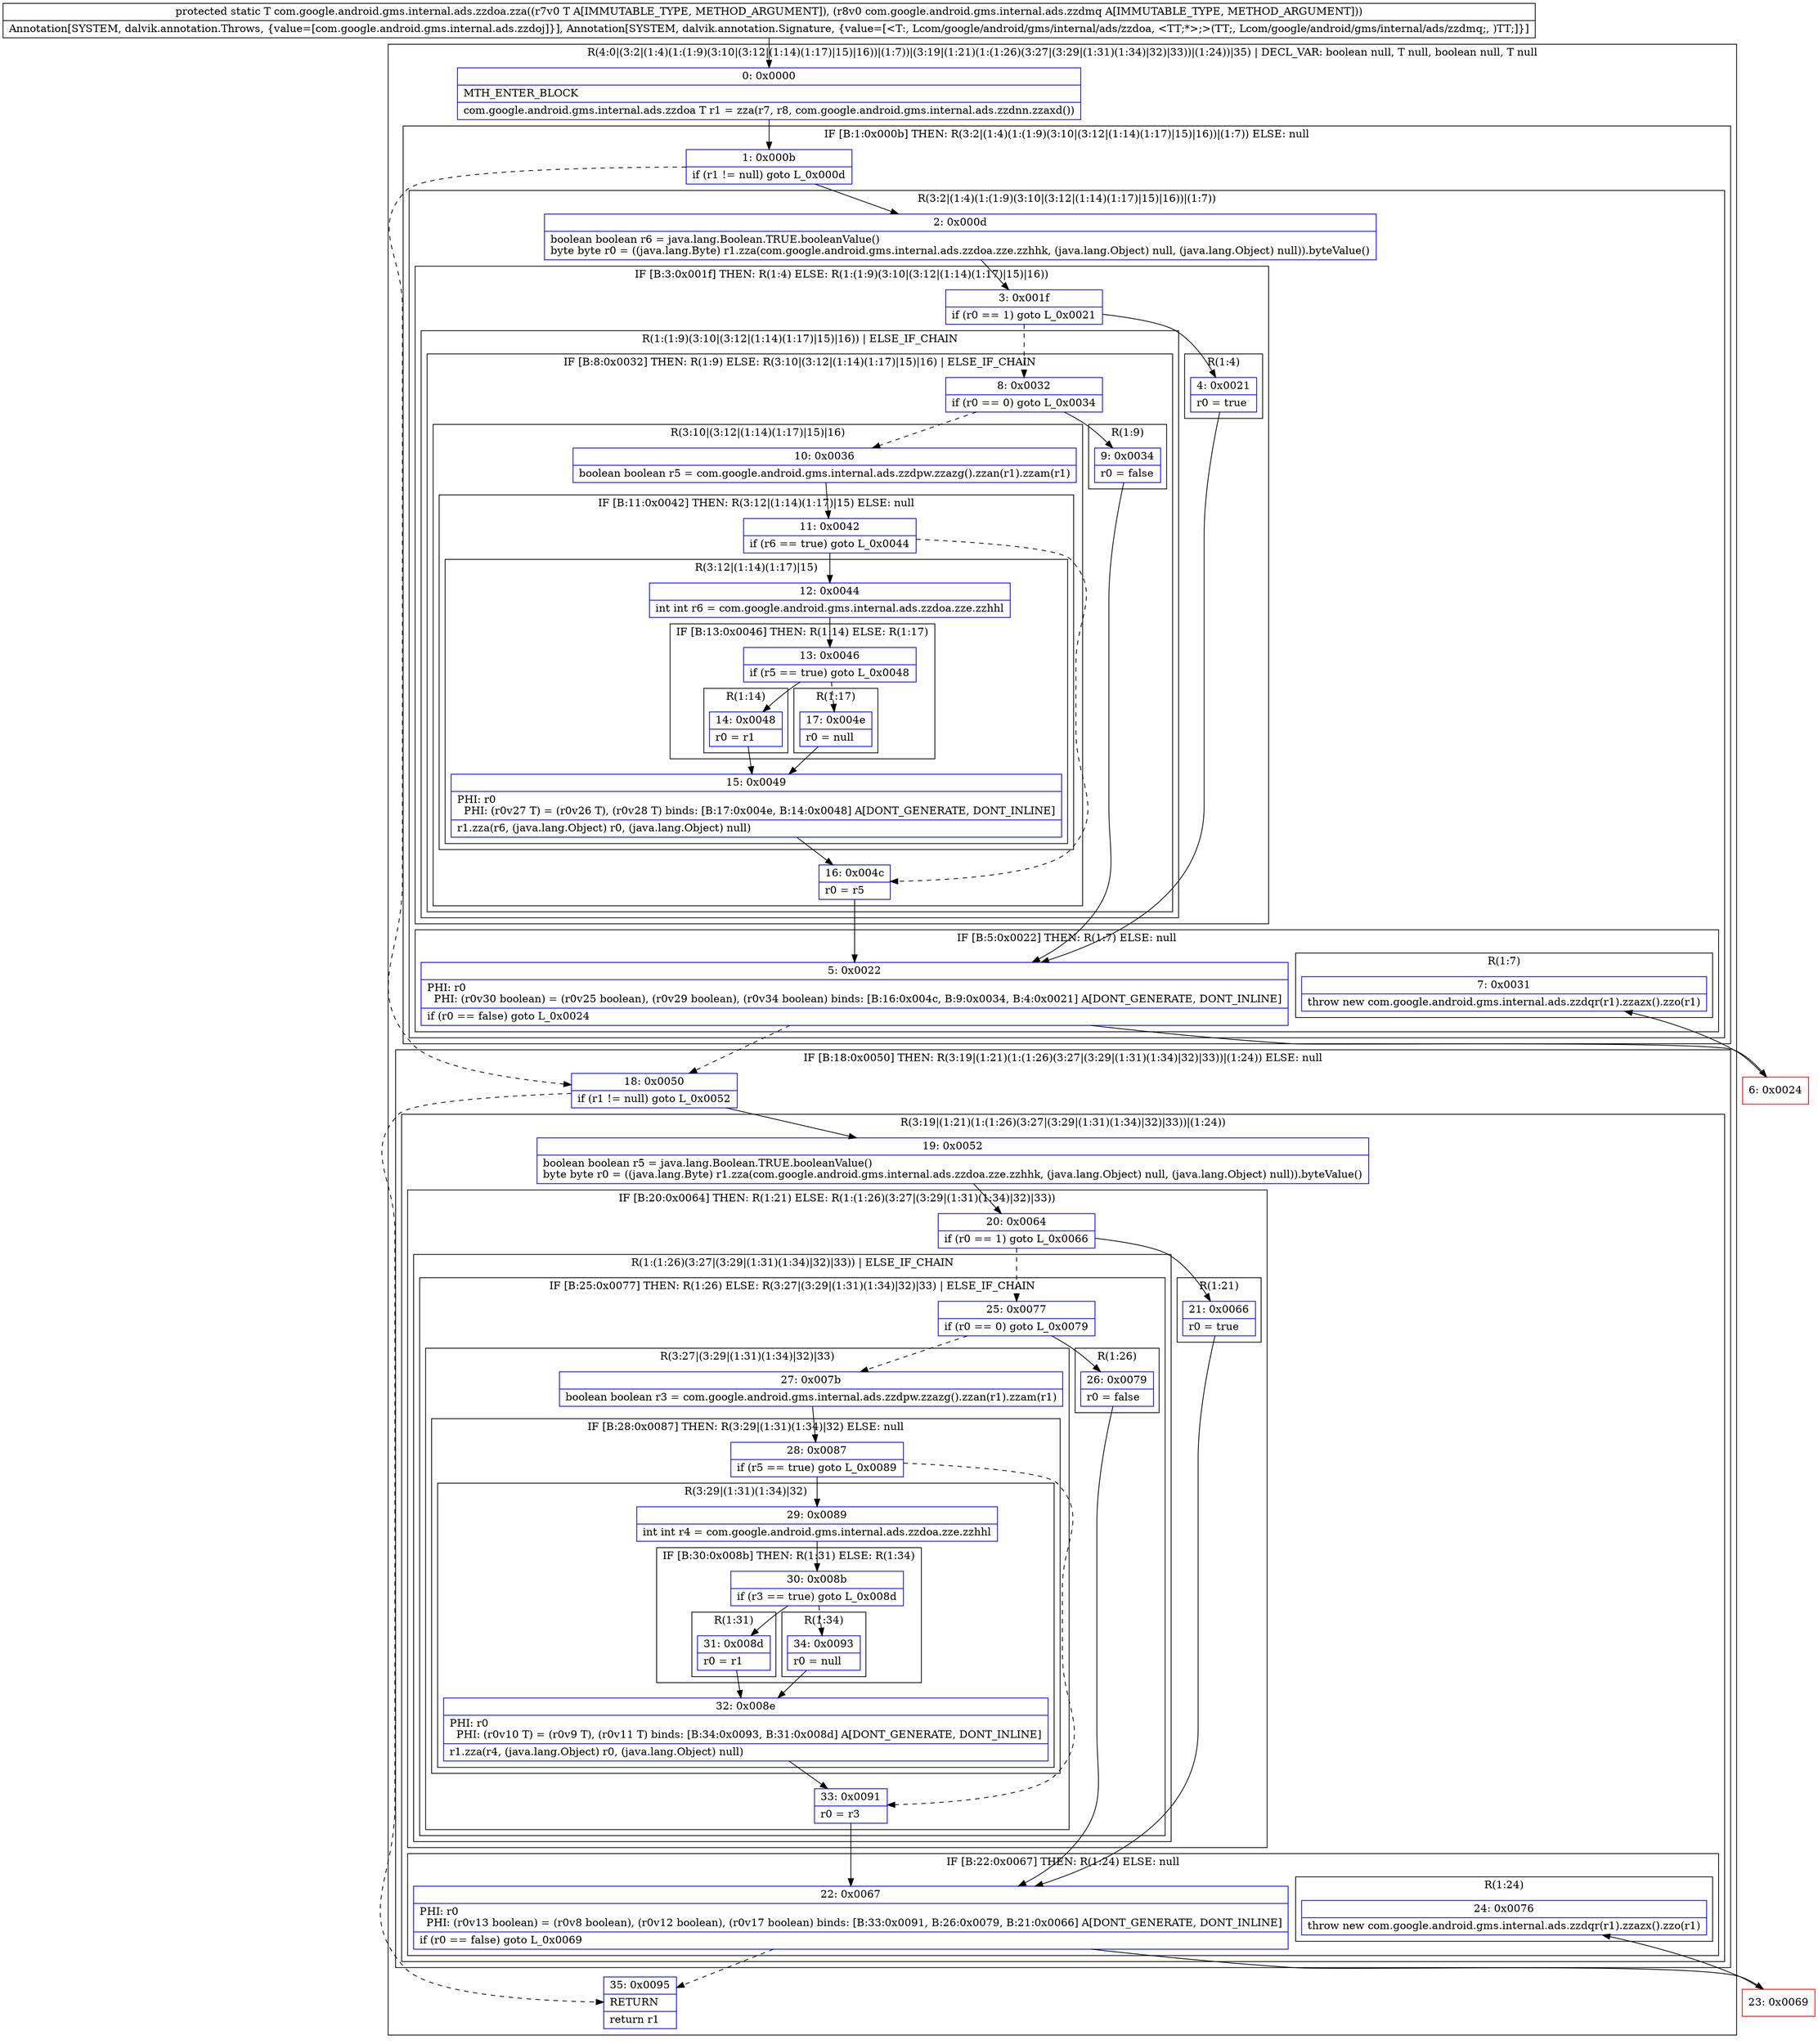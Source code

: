 digraph "CFG forcom.google.android.gms.internal.ads.zzdoa.zza(Lcom\/google\/android\/gms\/internal\/ads\/zzdoa;Lcom\/google\/android\/gms\/internal\/ads\/zzdmq;)Lcom\/google\/android\/gms\/internal\/ads\/zzdoa;" {
subgraph cluster_Region_1423578988 {
label = "R(4:0|(3:2|(1:4)(1:(1:9)(3:10|(3:12|(1:14)(1:17)|15)|16))|(1:7))|(3:19|(1:21)(1:(1:26)(3:27|(3:29|(1:31)(1:34)|32)|33))|(1:24))|35) | DECL_VAR: boolean null, T null, boolean null, T null\l";
node [shape=record,color=blue];
Node_0 [shape=record,label="{0\:\ 0x0000|MTH_ENTER_BLOCK\l|com.google.android.gms.internal.ads.zzdoa T r1 = zza(r7, r8, com.google.android.gms.internal.ads.zzdnn.zzaxd())\l}"];
subgraph cluster_IfRegion_1516612501 {
label = "IF [B:1:0x000b] THEN: R(3:2|(1:4)(1:(1:9)(3:10|(3:12|(1:14)(1:17)|15)|16))|(1:7)) ELSE: null";
node [shape=record,color=blue];
Node_1 [shape=record,label="{1\:\ 0x000b|if (r1 != null) goto L_0x000d\l}"];
subgraph cluster_Region_2080425462 {
label = "R(3:2|(1:4)(1:(1:9)(3:10|(3:12|(1:14)(1:17)|15)|16))|(1:7))";
node [shape=record,color=blue];
Node_2 [shape=record,label="{2\:\ 0x000d|boolean boolean r6 = java.lang.Boolean.TRUE.booleanValue()\lbyte byte r0 = ((java.lang.Byte) r1.zza(com.google.android.gms.internal.ads.zzdoa.zze.zzhhk, (java.lang.Object) null, (java.lang.Object) null)).byteValue()\l}"];
subgraph cluster_IfRegion_885438479 {
label = "IF [B:3:0x001f] THEN: R(1:4) ELSE: R(1:(1:9)(3:10|(3:12|(1:14)(1:17)|15)|16))";
node [shape=record,color=blue];
Node_3 [shape=record,label="{3\:\ 0x001f|if (r0 == 1) goto L_0x0021\l}"];
subgraph cluster_Region_924550254 {
label = "R(1:4)";
node [shape=record,color=blue];
Node_4 [shape=record,label="{4\:\ 0x0021|r0 = true\l}"];
}
subgraph cluster_Region_1869679719 {
label = "R(1:(1:9)(3:10|(3:12|(1:14)(1:17)|15)|16)) | ELSE_IF_CHAIN\l";
node [shape=record,color=blue];
subgraph cluster_IfRegion_1363211018 {
label = "IF [B:8:0x0032] THEN: R(1:9) ELSE: R(3:10|(3:12|(1:14)(1:17)|15)|16) | ELSE_IF_CHAIN\l";
node [shape=record,color=blue];
Node_8 [shape=record,label="{8\:\ 0x0032|if (r0 == 0) goto L_0x0034\l}"];
subgraph cluster_Region_907826274 {
label = "R(1:9)";
node [shape=record,color=blue];
Node_9 [shape=record,label="{9\:\ 0x0034|r0 = false\l}"];
}
subgraph cluster_Region_1580709792 {
label = "R(3:10|(3:12|(1:14)(1:17)|15)|16)";
node [shape=record,color=blue];
Node_10 [shape=record,label="{10\:\ 0x0036|boolean boolean r5 = com.google.android.gms.internal.ads.zzdpw.zzazg().zzan(r1).zzam(r1)\l}"];
subgraph cluster_IfRegion_1788896548 {
label = "IF [B:11:0x0042] THEN: R(3:12|(1:14)(1:17)|15) ELSE: null";
node [shape=record,color=blue];
Node_11 [shape=record,label="{11\:\ 0x0042|if (r6 == true) goto L_0x0044\l}"];
subgraph cluster_Region_765234097 {
label = "R(3:12|(1:14)(1:17)|15)";
node [shape=record,color=blue];
Node_12 [shape=record,label="{12\:\ 0x0044|int int r6 = com.google.android.gms.internal.ads.zzdoa.zze.zzhhl\l}"];
subgraph cluster_IfRegion_1610384380 {
label = "IF [B:13:0x0046] THEN: R(1:14) ELSE: R(1:17)";
node [shape=record,color=blue];
Node_13 [shape=record,label="{13\:\ 0x0046|if (r5 == true) goto L_0x0048\l}"];
subgraph cluster_Region_1523755645 {
label = "R(1:14)";
node [shape=record,color=blue];
Node_14 [shape=record,label="{14\:\ 0x0048|r0 = r1\l}"];
}
subgraph cluster_Region_1628825892 {
label = "R(1:17)";
node [shape=record,color=blue];
Node_17 [shape=record,label="{17\:\ 0x004e|r0 = null\l}"];
}
}
Node_15 [shape=record,label="{15\:\ 0x0049|PHI: r0 \l  PHI: (r0v27 T) = (r0v26 T), (r0v28 T) binds: [B:17:0x004e, B:14:0x0048] A[DONT_GENERATE, DONT_INLINE]\l|r1.zza(r6, (java.lang.Object) r0, (java.lang.Object) null)\l}"];
}
}
Node_16 [shape=record,label="{16\:\ 0x004c|r0 = r5\l}"];
}
}
}
}
subgraph cluster_IfRegion_826755354 {
label = "IF [B:5:0x0022] THEN: R(1:7) ELSE: null";
node [shape=record,color=blue];
Node_5 [shape=record,label="{5\:\ 0x0022|PHI: r0 \l  PHI: (r0v30 boolean) = (r0v25 boolean), (r0v29 boolean), (r0v34 boolean) binds: [B:16:0x004c, B:9:0x0034, B:4:0x0021] A[DONT_GENERATE, DONT_INLINE]\l|if (r0 == false) goto L_0x0024\l}"];
subgraph cluster_Region_1464452225 {
label = "R(1:7)";
node [shape=record,color=blue];
Node_7 [shape=record,label="{7\:\ 0x0031|throw new com.google.android.gms.internal.ads.zzdqr(r1).zzazx().zzo(r1)\l}"];
}
}
}
}
subgraph cluster_IfRegion_874574719 {
label = "IF [B:18:0x0050] THEN: R(3:19|(1:21)(1:(1:26)(3:27|(3:29|(1:31)(1:34)|32)|33))|(1:24)) ELSE: null";
node [shape=record,color=blue];
Node_18 [shape=record,label="{18\:\ 0x0050|if (r1 != null) goto L_0x0052\l}"];
subgraph cluster_Region_2079205060 {
label = "R(3:19|(1:21)(1:(1:26)(3:27|(3:29|(1:31)(1:34)|32)|33))|(1:24))";
node [shape=record,color=blue];
Node_19 [shape=record,label="{19\:\ 0x0052|boolean boolean r5 = java.lang.Boolean.TRUE.booleanValue()\lbyte byte r0 = ((java.lang.Byte) r1.zza(com.google.android.gms.internal.ads.zzdoa.zze.zzhhk, (java.lang.Object) null, (java.lang.Object) null)).byteValue()\l}"];
subgraph cluster_IfRegion_775444420 {
label = "IF [B:20:0x0064] THEN: R(1:21) ELSE: R(1:(1:26)(3:27|(3:29|(1:31)(1:34)|32)|33))";
node [shape=record,color=blue];
Node_20 [shape=record,label="{20\:\ 0x0064|if (r0 == 1) goto L_0x0066\l}"];
subgraph cluster_Region_1356248755 {
label = "R(1:21)";
node [shape=record,color=blue];
Node_21 [shape=record,label="{21\:\ 0x0066|r0 = true\l}"];
}
subgraph cluster_Region_324261034 {
label = "R(1:(1:26)(3:27|(3:29|(1:31)(1:34)|32)|33)) | ELSE_IF_CHAIN\l";
node [shape=record,color=blue];
subgraph cluster_IfRegion_1638205718 {
label = "IF [B:25:0x0077] THEN: R(1:26) ELSE: R(3:27|(3:29|(1:31)(1:34)|32)|33) | ELSE_IF_CHAIN\l";
node [shape=record,color=blue];
Node_25 [shape=record,label="{25\:\ 0x0077|if (r0 == 0) goto L_0x0079\l}"];
subgraph cluster_Region_1018974359 {
label = "R(1:26)";
node [shape=record,color=blue];
Node_26 [shape=record,label="{26\:\ 0x0079|r0 = false\l}"];
}
subgraph cluster_Region_845609739 {
label = "R(3:27|(3:29|(1:31)(1:34)|32)|33)";
node [shape=record,color=blue];
Node_27 [shape=record,label="{27\:\ 0x007b|boolean boolean r3 = com.google.android.gms.internal.ads.zzdpw.zzazg().zzan(r1).zzam(r1)\l}"];
subgraph cluster_IfRegion_393427772 {
label = "IF [B:28:0x0087] THEN: R(3:29|(1:31)(1:34)|32) ELSE: null";
node [shape=record,color=blue];
Node_28 [shape=record,label="{28\:\ 0x0087|if (r5 == true) goto L_0x0089\l}"];
subgraph cluster_Region_404416796 {
label = "R(3:29|(1:31)(1:34)|32)";
node [shape=record,color=blue];
Node_29 [shape=record,label="{29\:\ 0x0089|int int r4 = com.google.android.gms.internal.ads.zzdoa.zze.zzhhl\l}"];
subgraph cluster_IfRegion_848832291 {
label = "IF [B:30:0x008b] THEN: R(1:31) ELSE: R(1:34)";
node [shape=record,color=blue];
Node_30 [shape=record,label="{30\:\ 0x008b|if (r3 == true) goto L_0x008d\l}"];
subgraph cluster_Region_722619402 {
label = "R(1:31)";
node [shape=record,color=blue];
Node_31 [shape=record,label="{31\:\ 0x008d|r0 = r1\l}"];
}
subgraph cluster_Region_435349510 {
label = "R(1:34)";
node [shape=record,color=blue];
Node_34 [shape=record,label="{34\:\ 0x0093|r0 = null\l}"];
}
}
Node_32 [shape=record,label="{32\:\ 0x008e|PHI: r0 \l  PHI: (r0v10 T) = (r0v9 T), (r0v11 T) binds: [B:34:0x0093, B:31:0x008d] A[DONT_GENERATE, DONT_INLINE]\l|r1.zza(r4, (java.lang.Object) r0, (java.lang.Object) null)\l}"];
}
}
Node_33 [shape=record,label="{33\:\ 0x0091|r0 = r3\l}"];
}
}
}
}
subgraph cluster_IfRegion_1099543465 {
label = "IF [B:22:0x0067] THEN: R(1:24) ELSE: null";
node [shape=record,color=blue];
Node_22 [shape=record,label="{22\:\ 0x0067|PHI: r0 \l  PHI: (r0v13 boolean) = (r0v8 boolean), (r0v12 boolean), (r0v17 boolean) binds: [B:33:0x0091, B:26:0x0079, B:21:0x0066] A[DONT_GENERATE, DONT_INLINE]\l|if (r0 == false) goto L_0x0069\l}"];
subgraph cluster_Region_306722013 {
label = "R(1:24)";
node [shape=record,color=blue];
Node_24 [shape=record,label="{24\:\ 0x0076|throw new com.google.android.gms.internal.ads.zzdqr(r1).zzazx().zzo(r1)\l}"];
}
}
}
}
Node_35 [shape=record,label="{35\:\ 0x0095|RETURN\l|return r1\l}"];
}
Node_6 [shape=record,color=red,label="{6\:\ 0x0024}"];
Node_23 [shape=record,color=red,label="{23\:\ 0x0069}"];
MethodNode[shape=record,label="{protected static T com.google.android.gms.internal.ads.zzdoa.zza((r7v0 T A[IMMUTABLE_TYPE, METHOD_ARGUMENT]), (r8v0 com.google.android.gms.internal.ads.zzdmq A[IMMUTABLE_TYPE, METHOD_ARGUMENT]))  | Annotation[SYSTEM, dalvik.annotation.Throws, \{value=[com.google.android.gms.internal.ads.zzdoj]\}], Annotation[SYSTEM, dalvik.annotation.Signature, \{value=[\<T:, Lcom\/google\/android\/gms\/internal\/ads\/zzdoa, \<TT;*\>;\>(TT;, Lcom\/google\/android\/gms\/internal\/ads\/zzdmq;, )TT;]\}]\l}"];
MethodNode -> Node_0;
Node_0 -> Node_1;
Node_1 -> Node_2;
Node_1 -> Node_18[style=dashed];
Node_2 -> Node_3;
Node_3 -> Node_4;
Node_3 -> Node_8[style=dashed];
Node_4 -> Node_5;
Node_8 -> Node_9;
Node_8 -> Node_10[style=dashed];
Node_9 -> Node_5;
Node_10 -> Node_11;
Node_11 -> Node_12;
Node_11 -> Node_16[style=dashed];
Node_12 -> Node_13;
Node_13 -> Node_14;
Node_13 -> Node_17[style=dashed];
Node_14 -> Node_15;
Node_17 -> Node_15;
Node_15 -> Node_16;
Node_16 -> Node_5;
Node_5 -> Node_6;
Node_5 -> Node_18[style=dashed];
Node_18 -> Node_19;
Node_18 -> Node_35[style=dashed];
Node_19 -> Node_20;
Node_20 -> Node_21;
Node_20 -> Node_25[style=dashed];
Node_21 -> Node_22;
Node_25 -> Node_26;
Node_25 -> Node_27[style=dashed];
Node_26 -> Node_22;
Node_27 -> Node_28;
Node_28 -> Node_29;
Node_28 -> Node_33[style=dashed];
Node_29 -> Node_30;
Node_30 -> Node_31;
Node_30 -> Node_34[style=dashed];
Node_31 -> Node_32;
Node_34 -> Node_32;
Node_32 -> Node_33;
Node_33 -> Node_22;
Node_22 -> Node_23;
Node_22 -> Node_35[style=dashed];
Node_6 -> Node_7;
Node_23 -> Node_24;
}

